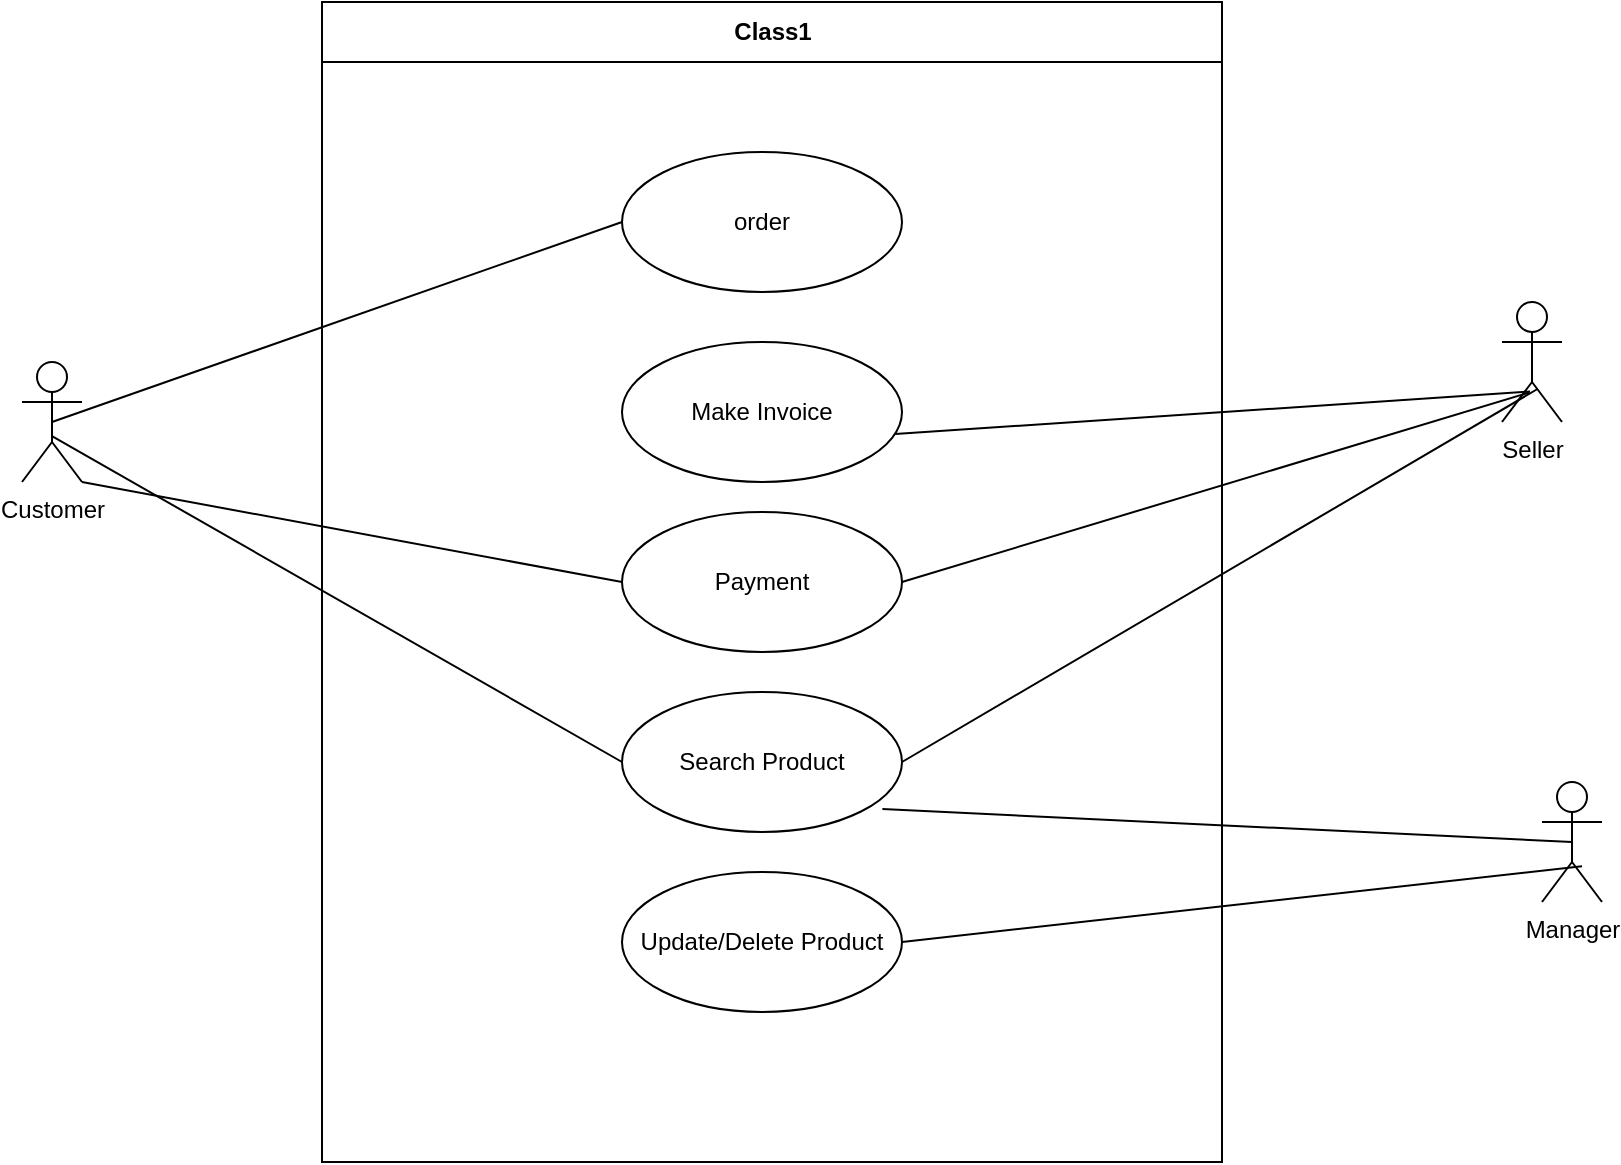 <mxfile version="20.4.0" type="github">
  <diagram id="XuUdbLH-mLi6vDqQrAAI" name="Page-1">
    <mxGraphModel dx="1496" dy="689" grid="1" gridSize="10" guides="1" tooltips="1" connect="1" arrows="1" fold="1" page="1" pageScale="1" pageWidth="1200" pageHeight="1600" math="0" shadow="0">
      <root>
        <mxCell id="0" />
        <mxCell id="1" parent="0" />
        <mxCell id="unXvYBQFHyOYnMl3Ow53-1" value="&lt;div&gt;Customer&lt;/div&gt;&lt;div&gt;&lt;br&gt;&lt;/div&gt;" style="shape=umlActor;html=1;verticalLabelPosition=bottom;verticalAlign=top;align=center;" vertex="1" parent="1">
          <mxGeometry x="80" y="750" width="30" height="60" as="geometry" />
        </mxCell>
        <mxCell id="unXvYBQFHyOYnMl3Ow53-6" value="" style="edgeStyle=none;html=1;endArrow=none;verticalAlign=bottom;rounded=0;exitX=0.5;exitY=0.5;exitDx=0;exitDy=0;exitPerimeter=0;entryX=0;entryY=0.5;entryDx=0;entryDy=0;" edge="1" parent="1" source="unXvYBQFHyOYnMl3Ow53-1" target="unXvYBQFHyOYnMl3Ow53-5">
          <mxGeometry width="160" relative="1" as="geometry">
            <mxPoint x="240" y="240" as="sourcePoint" />
            <mxPoint x="400" y="240" as="targetPoint" />
          </mxGeometry>
        </mxCell>
        <mxCell id="unXvYBQFHyOYnMl3Ow53-11" value="" style="edgeStyle=none;html=1;endArrow=none;verticalAlign=bottom;rounded=0;exitX=0.5;exitY=0.617;exitDx=0;exitDy=0;exitPerimeter=0;entryX=0;entryY=0.5;entryDx=0;entryDy=0;" edge="1" parent="1" source="unXvYBQFHyOYnMl3Ow53-1" target="unXvYBQFHyOYnMl3Ow53-25">
          <mxGeometry width="160" relative="1" as="geometry">
            <mxPoint x="90" y="320" as="sourcePoint" />
            <mxPoint x="177.706" y="251.734" as="targetPoint" />
          </mxGeometry>
        </mxCell>
        <mxCell id="unXvYBQFHyOYnMl3Ow53-12" value="&lt;div&gt;Seller&lt;/div&gt;&lt;div&gt;&lt;br&gt;&lt;/div&gt;" style="shape=umlActor;html=1;verticalLabelPosition=bottom;verticalAlign=top;align=center;" vertex="1" parent="1">
          <mxGeometry x="820" y="720" width="30" height="60" as="geometry" />
        </mxCell>
        <mxCell id="unXvYBQFHyOYnMl3Ow53-22" value="" style="edgeStyle=none;html=1;endArrow=none;verticalAlign=bottom;rounded=0;exitX=1;exitY=1;exitDx=0;exitDy=0;exitPerimeter=0;entryX=0;entryY=0.5;entryDx=0;entryDy=0;" edge="1" parent="1" source="unXvYBQFHyOYnMl3Ow53-1" target="unXvYBQFHyOYnMl3Ow53-21">
          <mxGeometry width="160" relative="1" as="geometry">
            <mxPoint x="50" y="350" as="sourcePoint" />
            <mxPoint x="210" y="350" as="targetPoint" />
          </mxGeometry>
        </mxCell>
        <mxCell id="unXvYBQFHyOYnMl3Ow53-24" value="" style="edgeStyle=none;html=1;endArrow=none;verticalAlign=bottom;rounded=0;exitX=0.975;exitY=0.657;exitDx=0;exitDy=0;exitPerimeter=0;entryX=0.467;entryY=0.746;entryDx=0;entryDy=0;entryPerimeter=0;" edge="1" parent="1" source="unXvYBQFHyOYnMl3Ow53-13" target="unXvYBQFHyOYnMl3Ow53-12">
          <mxGeometry width="160" relative="1" as="geometry">
            <mxPoint x="610" y="260" as="sourcePoint" />
            <mxPoint x="770" y="260" as="targetPoint" />
          </mxGeometry>
        </mxCell>
        <mxCell id="unXvYBQFHyOYnMl3Ow53-26" value="" style="edgeStyle=none;html=1;endArrow=none;verticalAlign=bottom;rounded=0;exitX=1;exitY=0.5;exitDx=0;exitDy=0;entryX=0.592;entryY=0.725;entryDx=0;entryDy=0;entryPerimeter=0;" edge="1" parent="1" source="unXvYBQFHyOYnMl3Ow53-25" target="unXvYBQFHyOYnMl3Ow53-12">
          <mxGeometry width="160" relative="1" as="geometry">
            <mxPoint x="630" y="380" as="sourcePoint" />
            <mxPoint x="790" y="380" as="targetPoint" />
          </mxGeometry>
        </mxCell>
        <mxCell id="unXvYBQFHyOYnMl3Ow53-27" value="&lt;div&gt;Manager&lt;/div&gt;" style="shape=umlActor;html=1;verticalLabelPosition=bottom;verticalAlign=top;align=center;" vertex="1" parent="1">
          <mxGeometry x="840" y="960" width="30" height="60" as="geometry" />
        </mxCell>
        <mxCell id="unXvYBQFHyOYnMl3Ow53-31" value="" style="edgeStyle=none;html=1;endArrow=none;verticalAlign=bottom;rounded=0;exitX=1;exitY=0.5;exitDx=0;exitDy=0;entryX=0.667;entryY=0.702;entryDx=0;entryDy=0;entryPerimeter=0;" edge="1" parent="1" source="unXvYBQFHyOYnMl3Ow53-30" target="unXvYBQFHyOYnMl3Ow53-27">
          <mxGeometry width="160" relative="1" as="geometry">
            <mxPoint x="640" y="500" as="sourcePoint" />
            <mxPoint x="800" y="500" as="targetPoint" />
          </mxGeometry>
        </mxCell>
        <mxCell id="unXvYBQFHyOYnMl3Ow53-33" value="" style="edgeStyle=none;html=1;endArrow=none;verticalAlign=bottom;rounded=0;exitX=0.93;exitY=0.836;exitDx=0;exitDy=0;entryX=0.5;entryY=0.5;entryDx=0;entryDy=0;entryPerimeter=0;exitPerimeter=0;" edge="1" parent="1" source="unXvYBQFHyOYnMl3Ow53-25" target="unXvYBQFHyOYnMl3Ow53-27">
          <mxGeometry width="160" relative="1" as="geometry">
            <mxPoint x="600" y="310" as="sourcePoint" />
            <mxPoint x="760" y="310" as="targetPoint" />
          </mxGeometry>
        </mxCell>
        <mxCell id="unXvYBQFHyOYnMl3Ow53-34" value="" style="edgeStyle=none;html=1;endArrow=none;verticalAlign=bottom;rounded=0;exitX=1;exitY=0.5;exitDx=0;exitDy=0;entryX=0.456;entryY=0.754;entryDx=0;entryDy=0;entryPerimeter=0;" edge="1" parent="1" source="unXvYBQFHyOYnMl3Ow53-21" target="unXvYBQFHyOYnMl3Ow53-12">
          <mxGeometry width="160" relative="1" as="geometry">
            <mxPoint x="560" y="370" as="sourcePoint" />
            <mxPoint x="720" y="370" as="targetPoint" />
          </mxGeometry>
        </mxCell>
        <mxCell id="unXvYBQFHyOYnMl3Ow53-37" value="Class1" style="swimlane;fontStyle=1;align=center;horizontal=1;startSize=30;collapsible=0;html=1;" vertex="1" parent="1">
          <mxGeometry x="230" y="570" width="450" height="580" as="geometry" />
        </mxCell>
        <mxCell id="unXvYBQFHyOYnMl3Ow53-30" value="&lt;div&gt;Update/Delete Product&lt;/div&gt;" style="ellipse;whiteSpace=wrap;html=1;" vertex="1" parent="unXvYBQFHyOYnMl3Ow53-37">
          <mxGeometry x="150" y="435" width="140" height="70" as="geometry" />
        </mxCell>
        <mxCell id="unXvYBQFHyOYnMl3Ow53-25" value="&lt;div&gt;Search Product&lt;/div&gt;" style="ellipse;whiteSpace=wrap;html=1;" vertex="1" parent="unXvYBQFHyOYnMl3Ow53-37">
          <mxGeometry x="150" y="345" width="140" height="70" as="geometry" />
        </mxCell>
        <mxCell id="unXvYBQFHyOYnMl3Ow53-21" value="&lt;div&gt;Payment&lt;/div&gt;" style="ellipse;whiteSpace=wrap;html=1;" vertex="1" parent="unXvYBQFHyOYnMl3Ow53-37">
          <mxGeometry x="150" y="255" width="140" height="70" as="geometry" />
        </mxCell>
        <mxCell id="unXvYBQFHyOYnMl3Ow53-13" value="Make Invoice" style="ellipse;whiteSpace=wrap;html=1;" vertex="1" parent="unXvYBQFHyOYnMl3Ow53-37">
          <mxGeometry x="150" y="170" width="140" height="70" as="geometry" />
        </mxCell>
        <mxCell id="unXvYBQFHyOYnMl3Ow53-5" value="&lt;div&gt;order&lt;/div&gt;" style="ellipse;whiteSpace=wrap;html=1;" vertex="1" parent="unXvYBQFHyOYnMl3Ow53-37">
          <mxGeometry x="150" y="75" width="140" height="70" as="geometry" />
        </mxCell>
      </root>
    </mxGraphModel>
  </diagram>
</mxfile>

